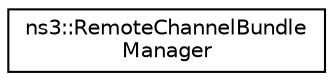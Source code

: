 digraph "Graphical Class Hierarchy"
{
 // LATEX_PDF_SIZE
  edge [fontname="Helvetica",fontsize="10",labelfontname="Helvetica",labelfontsize="10"];
  node [fontname="Helvetica",fontsize="10",shape=record];
  rankdir="LR";
  Node0 [label="ns3::RemoteChannelBundle\lManager",height=0.2,width=0.4,color="black", fillcolor="white", style="filled",URL="$classns3_1_1_remote_channel_bundle_manager.html",tooltip="Singleton for managing the RemoteChannelBundles for each process."];
}
